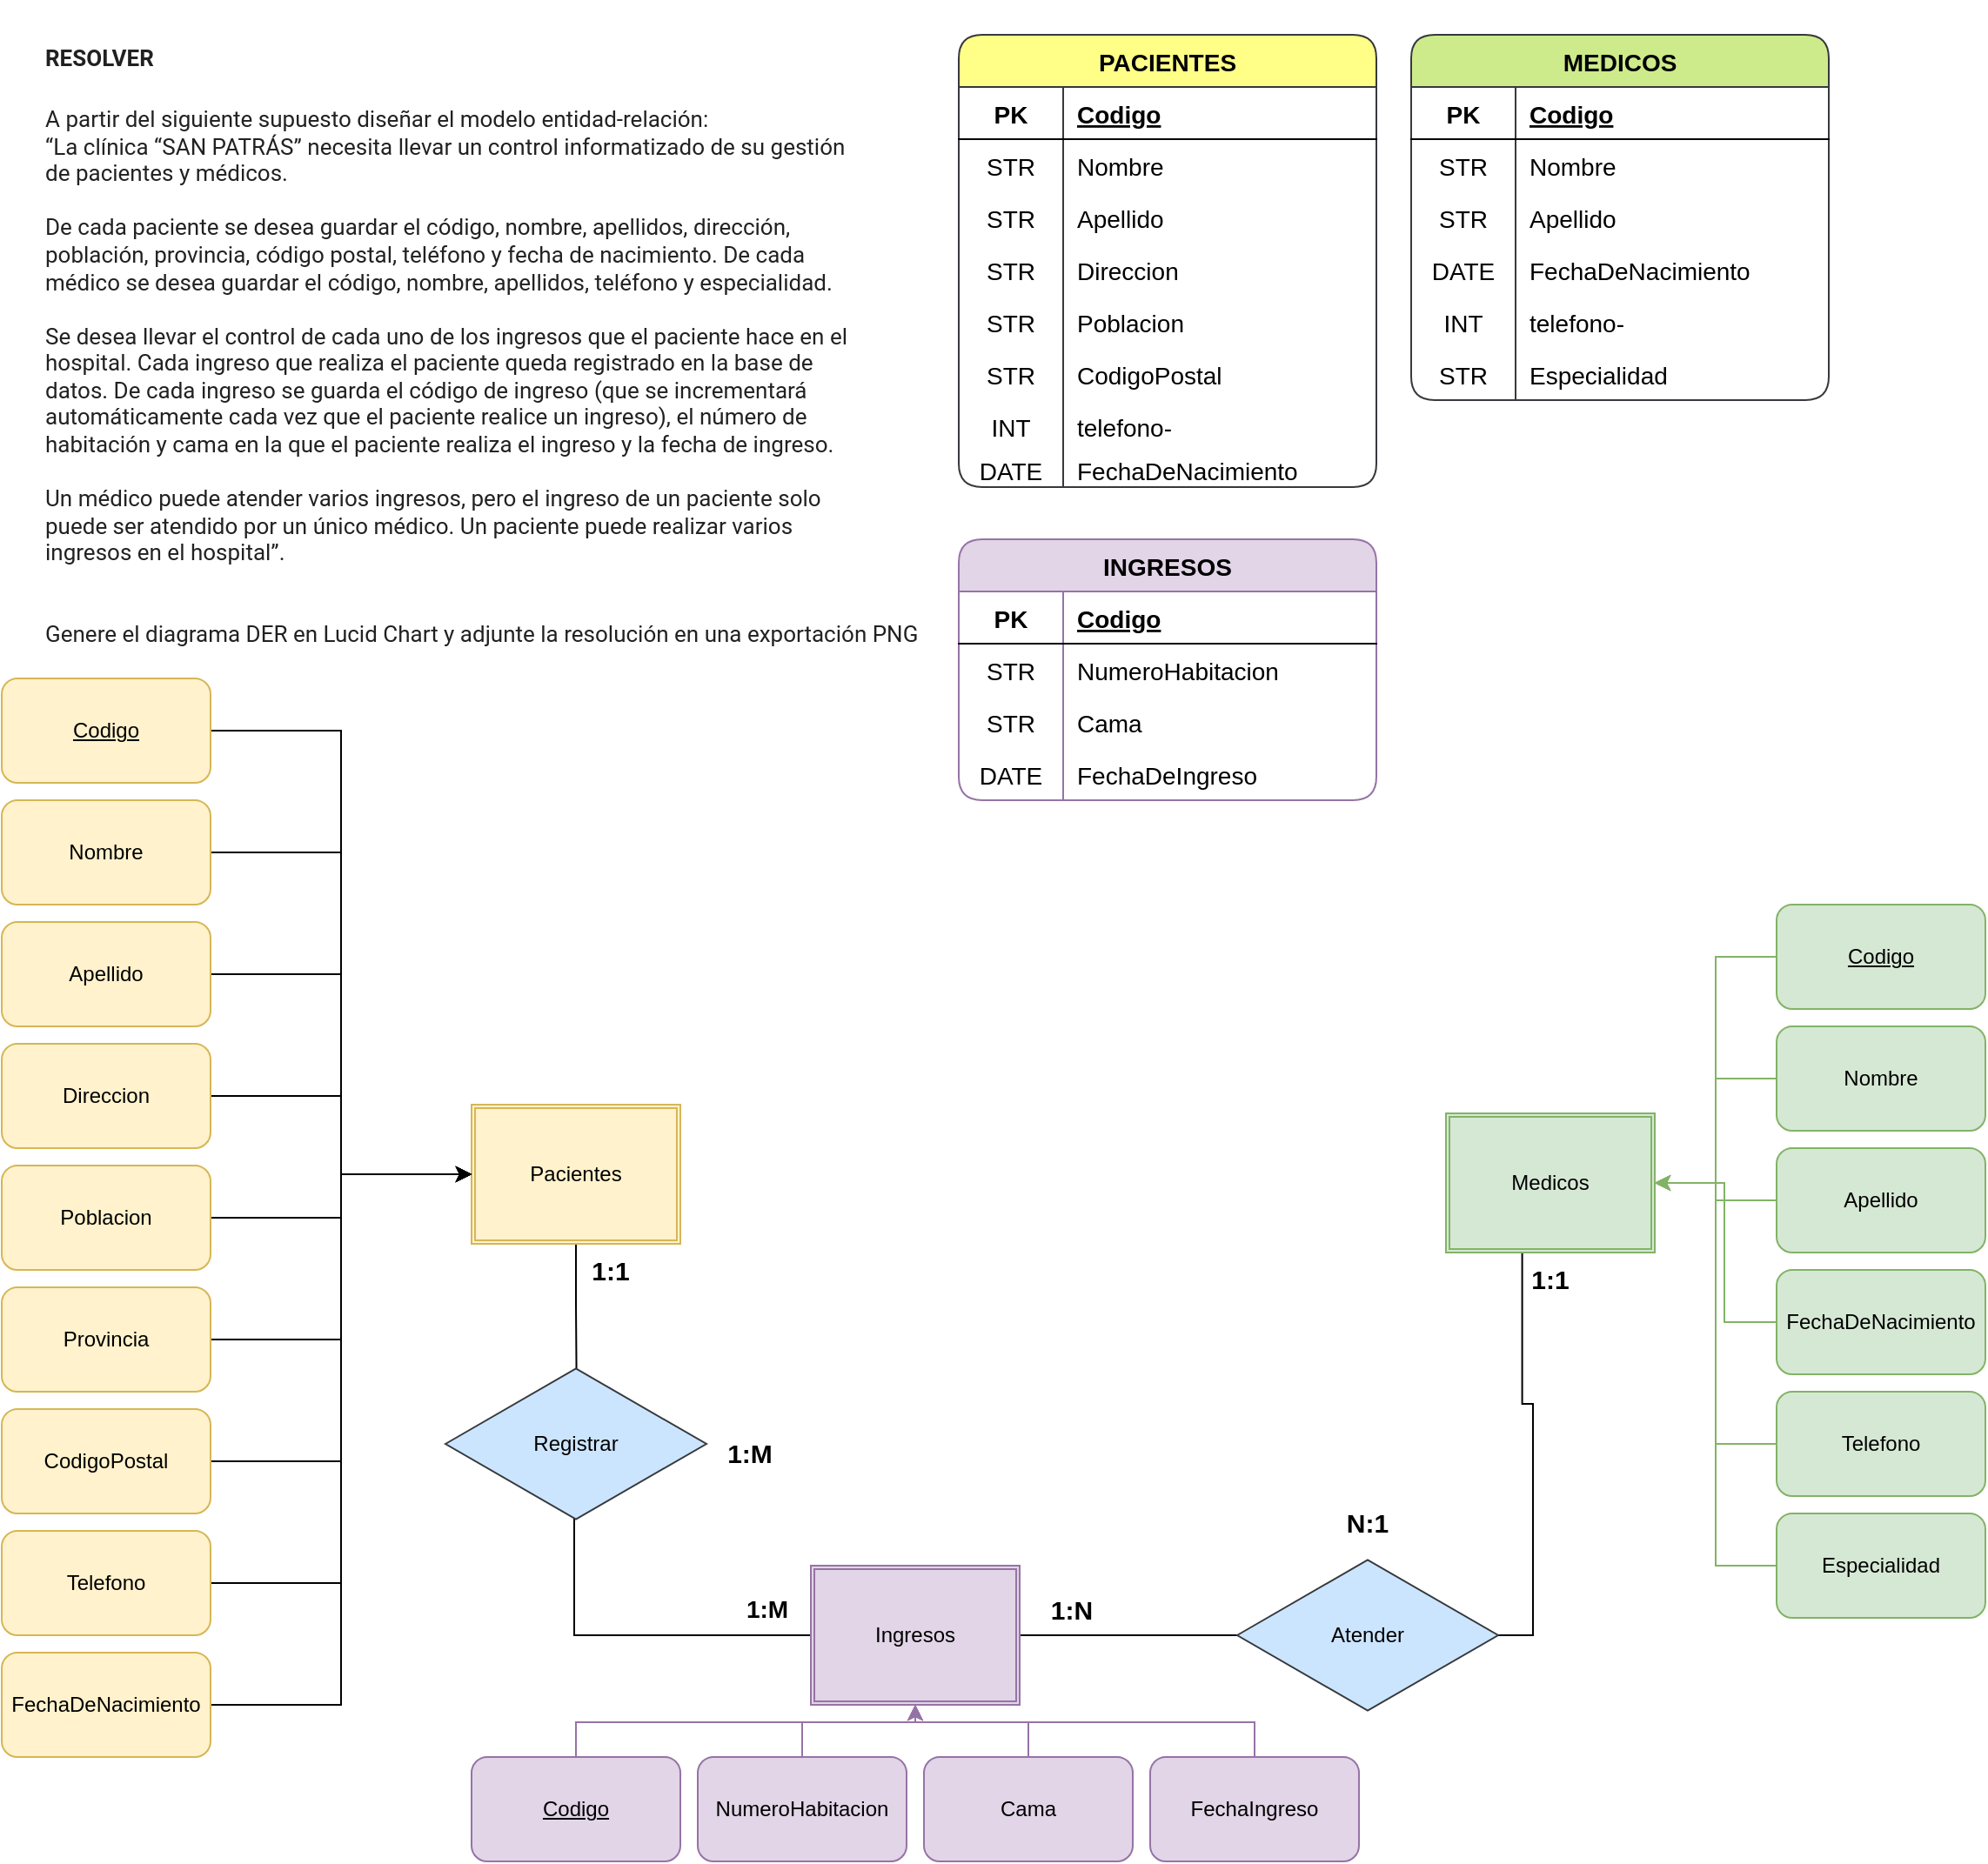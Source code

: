 <mxfile version="20.2.7" type="github">
  <diagram id="e6GKTUxuZpMtISi2cF1a" name="Página-1">
    <mxGraphModel dx="2090" dy="1120" grid="1" gridSize="10" guides="1" tooltips="1" connect="1" arrows="1" fold="1" page="1" pageScale="1" pageWidth="827" pageHeight="1169" math="0" shadow="0">
      <root>
        <mxCell id="0" />
        <mxCell id="1" parent="0" />
        <mxCell id="zZuo2qcgUc9Scw49nNi7-1" value="&lt;h1&gt;&lt;b style=&quot;color: rgba(0, 0, 0, 0.87); font-family: Roboto, Helvetica, Arial, sans-serif; font-size: 13px; -webkit-tap-highlight-color: transparent;&quot;&gt;RESOLVER&lt;/b&gt;&lt;/h1&gt;&lt;div&gt;&lt;b style=&quot;color: rgba(0, 0, 0, 0.87); font-family: Roboto, Helvetica, Arial, sans-serif; font-size: 13px; -webkit-tap-highlight-color: transparent;&quot;&gt;&lt;span style=&quot;font-weight: 400;&quot;&gt;A partir del siguiente supuesto diseñar el modelo entidad-relación:&lt;/span&gt;&lt;br style=&quot;font-weight: 400; -webkit-tap-highlight-color: transparent;&quot;&gt;&lt;span style=&quot;font-weight: 400;&quot;&gt;“La clínica “SAN PATRÁS” necesita llevar un control informatizado de su gestión&lt;/span&gt;&lt;br style=&quot;font-weight: 400; -webkit-tap-highlight-color: transparent;&quot;&gt;&lt;span style=&quot;font-weight: 400;&quot;&gt;de pacientes y médicos.&lt;/span&gt;&lt;br style=&quot;font-weight: 400; -webkit-tap-highlight-color: transparent;&quot;&gt;&lt;br style=&quot;font-weight: 400; -webkit-tap-highlight-color: transparent;&quot;&gt;&lt;span style=&quot;font-weight: 400;&quot;&gt;De cada paciente se desea guardar el código, nombre, apellidos, dirección,&lt;/span&gt;&lt;br style=&quot;font-weight: 400; -webkit-tap-highlight-color: transparent;&quot;&gt;&lt;span style=&quot;font-weight: 400;&quot;&gt;población, provincia, código postal, teléfono y fecha de nacimiento. De cada&lt;/span&gt;&lt;br style=&quot;font-weight: 400; -webkit-tap-highlight-color: transparent;&quot;&gt;&lt;span style=&quot;font-weight: 400;&quot;&gt;médico se desea guardar el código, nombre, apellidos, teléfono y especialidad.&lt;/span&gt;&lt;br style=&quot;font-weight: 400; -webkit-tap-highlight-color: transparent;&quot;&gt;&lt;br style=&quot;font-weight: 400; -webkit-tap-highlight-color: transparent;&quot;&gt;&lt;span style=&quot;font-weight: 400;&quot;&gt;Se desea llevar el control de cada uno de los ingresos que el paciente hace en el&lt;/span&gt;&lt;br style=&quot;font-weight: 400; -webkit-tap-highlight-color: transparent;&quot;&gt;&lt;span style=&quot;font-weight: 400;&quot;&gt;hospital. Cada ingreso que realiza el paciente queda registrado en la base de&lt;/span&gt;&lt;br style=&quot;font-weight: 400; -webkit-tap-highlight-color: transparent;&quot;&gt;&lt;span style=&quot;font-weight: 400;&quot;&gt;datos. De cada ingreso se guarda el código de ingreso (que se incrementará&lt;/span&gt;&lt;br style=&quot;font-weight: 400; -webkit-tap-highlight-color: transparent;&quot;&gt;&lt;span style=&quot;font-weight: 400;&quot;&gt;automáticamente cada vez que el paciente realice un ingreso), el número de&lt;/span&gt;&lt;br style=&quot;font-weight: 400; -webkit-tap-highlight-color: transparent;&quot;&gt;&lt;span style=&quot;font-weight: 400;&quot;&gt;habitación y cama en la que el paciente realiza el ingreso y la fecha de ingreso.&lt;/span&gt;&lt;br style=&quot;font-weight: 400; -webkit-tap-highlight-color: transparent;&quot;&gt;&lt;br style=&quot;font-weight: 400; -webkit-tap-highlight-color: transparent;&quot;&gt;&lt;span style=&quot;font-weight: 400;&quot;&gt;Un médico puede atender varios ingresos, pero el ingreso de un paciente solo&lt;/span&gt;&lt;br style=&quot;font-weight: 400; -webkit-tap-highlight-color: transparent;&quot;&gt;&lt;span style=&quot;font-weight: 400;&quot;&gt;puede ser atendido por un único médico. Un paciente puede realizar varios&lt;/span&gt;&lt;br style=&quot;font-weight: 400; -webkit-tap-highlight-color: transparent;&quot;&gt;&lt;span style=&quot;font-weight: 400;&quot;&gt;ingresos en el hospital”.&lt;/span&gt;&lt;br style=&quot;font-weight: 400; -webkit-tap-highlight-color: transparent;&quot;&gt;&lt;br style=&quot;font-weight: 400; -webkit-tap-highlight-color: transparent;&quot;&gt;&lt;br style=&quot;font-weight: 400; -webkit-tap-highlight-color: transparent;&quot;&gt;&lt;span style=&quot;font-weight: 400;&quot;&gt;Genere el diagrama DER en Lucid Chart y adjunte la resolución en una exportación PNG&lt;/span&gt;&lt;br&gt;&lt;/b&gt;&lt;/div&gt;" style="text;html=1;strokeColor=none;fillColor=none;spacing=5;spacingTop=-20;whiteSpace=wrap;overflow=hidden;rounded=0;" parent="1" vertex="1">
          <mxGeometry x="-140" y="10" width="690" height="370" as="geometry" />
        </mxCell>
        <mxCell id="g8mTFeKdWQhYgAqnVZXv-6" style="edgeStyle=orthogonalEdgeStyle;rounded=0;orthogonalLoop=1;jettySize=auto;html=1;strokeColor=default;entryX=0.506;entryY=0.955;entryDx=0;entryDy=0;entryPerimeter=0;" parent="1" source="zZuo2qcgUc9Scw49nNi7-6" target="zZuo2qcgUc9Scw49nNi7-52" edge="1">
          <mxGeometry relative="1" as="geometry" />
        </mxCell>
        <mxCell id="g8mTFeKdWQhYgAqnVZXv-8" style="edgeStyle=orthogonalEdgeStyle;rounded=0;orthogonalLoop=1;jettySize=auto;html=1;strokeColor=default;exitX=1;exitY=0.5;exitDx=0;exitDy=0;" parent="1" source="zZuo2qcgUc9Scw49nNi7-47" edge="1">
          <mxGeometry relative="1" as="geometry">
            <mxPoint x="700" y="940" as="targetPoint" />
            <Array as="points">
              <mxPoint x="610" y="940" />
              <mxPoint x="610" y="940" />
            </Array>
          </mxGeometry>
        </mxCell>
        <mxCell id="zZuo2qcgUc9Scw49nNi7-6" value="Pacientes" style="shape=ext;double=1;rounded=0;whiteSpace=wrap;html=1;strokeColor=#d6b656;fillColor=#fff2cc;" parent="1" vertex="1">
          <mxGeometry x="110" y="635" width="120" height="80" as="geometry" />
        </mxCell>
        <mxCell id="g8mTFeKdWQhYgAqnVZXv-9" style="edgeStyle=orthogonalEdgeStyle;rounded=0;orthogonalLoop=1;jettySize=auto;html=1;strokeColor=default;exitX=0.365;exitY=1.002;exitDx=0;exitDy=0;exitPerimeter=0;" parent="1" source="zZuo2qcgUc9Scw49nNi7-7" edge="1">
          <mxGeometry relative="1" as="geometry">
            <mxPoint x="550" y="940" as="targetPoint" />
            <Array as="points">
              <mxPoint x="714" y="807" />
              <mxPoint x="720" y="807" />
              <mxPoint x="720" y="940" />
            </Array>
          </mxGeometry>
        </mxCell>
        <mxCell id="zZuo2qcgUc9Scw49nNi7-7" value="Medicos" style="shape=ext;double=1;rounded=0;whiteSpace=wrap;html=1;strokeColor=#82b366;fillColor=#d5e8d4;" parent="1" vertex="1">
          <mxGeometry x="670" y="640" width="120" height="80" as="geometry" />
        </mxCell>
        <mxCell id="zZuo2qcgUc9Scw49nNi7-30" style="edgeStyle=orthogonalEdgeStyle;rounded=0;orthogonalLoop=1;jettySize=auto;html=1;exitX=1;exitY=0.5;exitDx=0;exitDy=0;entryX=0;entryY=0.5;entryDx=0;entryDy=0;" parent="1" source="zZuo2qcgUc9Scw49nNi7-8" target="zZuo2qcgUc9Scw49nNi7-6" edge="1">
          <mxGeometry relative="1" as="geometry" />
        </mxCell>
        <mxCell id="zZuo2qcgUc9Scw49nNi7-8" value="&lt;u&gt;Codigo&lt;/u&gt;" style="rounded=1;whiteSpace=wrap;html=1;strokeColor=#d6b656;fillColor=#fff2cc;" parent="1" vertex="1">
          <mxGeometry x="-160" y="390" width="120" height="60" as="geometry" />
        </mxCell>
        <mxCell id="zZuo2qcgUc9Scw49nNi7-31" style="edgeStyle=orthogonalEdgeStyle;rounded=0;orthogonalLoop=1;jettySize=auto;html=1;exitX=1;exitY=0.5;exitDx=0;exitDy=0;entryX=0;entryY=0.5;entryDx=0;entryDy=0;" parent="1" source="zZuo2qcgUc9Scw49nNi7-9" target="zZuo2qcgUc9Scw49nNi7-6" edge="1">
          <mxGeometry relative="1" as="geometry" />
        </mxCell>
        <mxCell id="zZuo2qcgUc9Scw49nNi7-9" value="Nombre" style="rounded=1;whiteSpace=wrap;html=1;strokeColor=#d6b656;fillColor=#fff2cc;" parent="1" vertex="1">
          <mxGeometry x="-160" y="460" width="120" height="60" as="geometry" />
        </mxCell>
        <mxCell id="zZuo2qcgUc9Scw49nNi7-32" style="edgeStyle=orthogonalEdgeStyle;rounded=0;orthogonalLoop=1;jettySize=auto;html=1;entryX=0;entryY=0.5;entryDx=0;entryDy=0;" parent="1" source="zZuo2qcgUc9Scw49nNi7-10" target="zZuo2qcgUc9Scw49nNi7-6" edge="1">
          <mxGeometry relative="1" as="geometry" />
        </mxCell>
        <mxCell id="zZuo2qcgUc9Scw49nNi7-10" value="Apellido" style="rounded=1;whiteSpace=wrap;html=1;strokeColor=#d6b656;fillColor=#fff2cc;" parent="1" vertex="1">
          <mxGeometry x="-160" y="530" width="120" height="60" as="geometry" />
        </mxCell>
        <mxCell id="zZuo2qcgUc9Scw49nNi7-33" style="edgeStyle=orthogonalEdgeStyle;rounded=0;orthogonalLoop=1;jettySize=auto;html=1;exitX=1;exitY=0.5;exitDx=0;exitDy=0;" parent="1" source="zZuo2qcgUc9Scw49nNi7-11" target="zZuo2qcgUc9Scw49nNi7-6" edge="1">
          <mxGeometry relative="1" as="geometry" />
        </mxCell>
        <mxCell id="zZuo2qcgUc9Scw49nNi7-11" value="Direccion" style="rounded=1;whiteSpace=wrap;html=1;strokeColor=#d6b656;fillColor=#fff2cc;" parent="1" vertex="1">
          <mxGeometry x="-160" y="600" width="120" height="60" as="geometry" />
        </mxCell>
        <mxCell id="zZuo2qcgUc9Scw49nNi7-35" style="edgeStyle=orthogonalEdgeStyle;rounded=0;orthogonalLoop=1;jettySize=auto;html=1;exitX=1;exitY=0.5;exitDx=0;exitDy=0;entryX=0;entryY=0.5;entryDx=0;entryDy=0;" parent="1" source="zZuo2qcgUc9Scw49nNi7-12" target="zZuo2qcgUc9Scw49nNi7-6" edge="1">
          <mxGeometry relative="1" as="geometry" />
        </mxCell>
        <mxCell id="zZuo2qcgUc9Scw49nNi7-12" value="Poblacion" style="rounded=1;whiteSpace=wrap;html=1;strokeColor=#d6b656;fillColor=#fff2cc;" parent="1" vertex="1">
          <mxGeometry x="-160" y="670" width="120" height="60" as="geometry" />
        </mxCell>
        <mxCell id="zZuo2qcgUc9Scw49nNi7-36" style="edgeStyle=orthogonalEdgeStyle;rounded=0;orthogonalLoop=1;jettySize=auto;html=1;entryX=0;entryY=0.5;entryDx=0;entryDy=0;" parent="1" source="zZuo2qcgUc9Scw49nNi7-13" target="zZuo2qcgUc9Scw49nNi7-6" edge="1">
          <mxGeometry relative="1" as="geometry" />
        </mxCell>
        <mxCell id="zZuo2qcgUc9Scw49nNi7-13" value="Provincia" style="rounded=1;whiteSpace=wrap;html=1;strokeColor=#d6b656;fillColor=#fff2cc;" parent="1" vertex="1">
          <mxGeometry x="-160" y="740" width="120" height="60" as="geometry" />
        </mxCell>
        <mxCell id="zZuo2qcgUc9Scw49nNi7-37" style="edgeStyle=orthogonalEdgeStyle;rounded=0;orthogonalLoop=1;jettySize=auto;html=1;exitX=1;exitY=0.5;exitDx=0;exitDy=0;entryX=0;entryY=0.5;entryDx=0;entryDy=0;" parent="1" source="zZuo2qcgUc9Scw49nNi7-14" target="zZuo2qcgUc9Scw49nNi7-6" edge="1">
          <mxGeometry relative="1" as="geometry" />
        </mxCell>
        <mxCell id="zZuo2qcgUc9Scw49nNi7-14" value="CodigoPostal" style="rounded=1;whiteSpace=wrap;html=1;strokeColor=#d6b656;fillColor=#fff2cc;" parent="1" vertex="1">
          <mxGeometry x="-160" y="810" width="120" height="60" as="geometry" />
        </mxCell>
        <mxCell id="zZuo2qcgUc9Scw49nNi7-38" style="edgeStyle=orthogonalEdgeStyle;rounded=0;orthogonalLoop=1;jettySize=auto;html=1;exitX=1;exitY=0.5;exitDx=0;exitDy=0;entryX=0;entryY=0.5;entryDx=0;entryDy=0;" parent="1" source="zZuo2qcgUc9Scw49nNi7-17" target="zZuo2qcgUc9Scw49nNi7-6" edge="1">
          <mxGeometry relative="1" as="geometry" />
        </mxCell>
        <mxCell id="zZuo2qcgUc9Scw49nNi7-17" value="Telefono" style="rounded=1;whiteSpace=wrap;html=1;strokeColor=#d6b656;fillColor=#fff2cc;" parent="1" vertex="1">
          <mxGeometry x="-160" y="880" width="120" height="60" as="geometry" />
        </mxCell>
        <mxCell id="zZuo2qcgUc9Scw49nNi7-39" style="edgeStyle=orthogonalEdgeStyle;rounded=0;orthogonalLoop=1;jettySize=auto;html=1;entryX=0;entryY=0.5;entryDx=0;entryDy=0;" parent="1" source="zZuo2qcgUc9Scw49nNi7-20" target="zZuo2qcgUc9Scw49nNi7-6" edge="1">
          <mxGeometry relative="1" as="geometry" />
        </mxCell>
        <mxCell id="zZuo2qcgUc9Scw49nNi7-20" value="FechaDeNacimiento" style="rounded=1;whiteSpace=wrap;html=1;strokeColor=#d6b656;fillColor=#fff2cc;" parent="1" vertex="1">
          <mxGeometry x="-160" y="950" width="120" height="60" as="geometry" />
        </mxCell>
        <mxCell id="zZuo2qcgUc9Scw49nNi7-42" style="edgeStyle=orthogonalEdgeStyle;rounded=0;orthogonalLoop=1;jettySize=auto;html=1;entryX=1;entryY=0.5;entryDx=0;entryDy=0;fillColor=#d5e8d4;strokeColor=#82b366;" parent="1" source="zZuo2qcgUc9Scw49nNi7-21" target="zZuo2qcgUc9Scw49nNi7-7" edge="1">
          <mxGeometry relative="1" as="geometry" />
        </mxCell>
        <mxCell id="zZuo2qcgUc9Scw49nNi7-21" value="&lt;u&gt;Codigo&lt;/u&gt;" style="rounded=1;whiteSpace=wrap;html=1;strokeColor=#82b366;fillColor=#d5e8d4;" parent="1" vertex="1">
          <mxGeometry x="860" y="520" width="120" height="60" as="geometry" />
        </mxCell>
        <mxCell id="zZuo2qcgUc9Scw49nNi7-41" style="edgeStyle=orthogonalEdgeStyle;rounded=0;orthogonalLoop=1;jettySize=auto;html=1;entryX=1;entryY=0.5;entryDx=0;entryDy=0;fillColor=#d5e8d4;strokeColor=#82b366;" parent="1" source="zZuo2qcgUc9Scw49nNi7-22" target="zZuo2qcgUc9Scw49nNi7-7" edge="1">
          <mxGeometry relative="1" as="geometry" />
        </mxCell>
        <mxCell id="zZuo2qcgUc9Scw49nNi7-22" value="Nombre" style="rounded=1;whiteSpace=wrap;html=1;strokeColor=#82b366;fillColor=#d5e8d4;" parent="1" vertex="1">
          <mxGeometry x="860" y="590" width="120" height="60" as="geometry" />
        </mxCell>
        <mxCell id="zZuo2qcgUc9Scw49nNi7-40" style="edgeStyle=orthogonalEdgeStyle;rounded=0;orthogonalLoop=1;jettySize=auto;html=1;entryX=1;entryY=0.5;entryDx=0;entryDy=0;fillColor=#d5e8d4;strokeColor=#82b366;" parent="1" source="zZuo2qcgUc9Scw49nNi7-23" target="zZuo2qcgUc9Scw49nNi7-7" edge="1">
          <mxGeometry relative="1" as="geometry" />
        </mxCell>
        <mxCell id="zZuo2qcgUc9Scw49nNi7-23" value="Apellido" style="rounded=1;whiteSpace=wrap;html=1;strokeColor=#82b366;fillColor=#d5e8d4;" parent="1" vertex="1">
          <mxGeometry x="860" y="660" width="120" height="60" as="geometry" />
        </mxCell>
        <mxCell id="zZuo2qcgUc9Scw49nNi7-46" style="edgeStyle=orthogonalEdgeStyle;rounded=0;orthogonalLoop=1;jettySize=auto;html=1;entryX=1;entryY=0.5;entryDx=0;entryDy=0;fillColor=#d5e8d4;strokeColor=#82b366;" parent="1" source="zZuo2qcgUc9Scw49nNi7-26" target="zZuo2qcgUc9Scw49nNi7-7" edge="1">
          <mxGeometry relative="1" as="geometry" />
        </mxCell>
        <mxCell id="zZuo2qcgUc9Scw49nNi7-26" value="Especialidad" style="rounded=1;whiteSpace=wrap;html=1;strokeColor=#82b366;fillColor=#d5e8d4;" parent="1" vertex="1">
          <mxGeometry x="860" y="870" width="120" height="60" as="geometry" />
        </mxCell>
        <mxCell id="zZuo2qcgUc9Scw49nNi7-44" style="edgeStyle=orthogonalEdgeStyle;rounded=0;orthogonalLoop=1;jettySize=auto;html=1;entryX=1;entryY=0.5;entryDx=0;entryDy=0;fillColor=#d5e8d4;strokeColor=#82b366;" parent="1" source="zZuo2qcgUc9Scw49nNi7-28" target="zZuo2qcgUc9Scw49nNi7-7" edge="1">
          <mxGeometry relative="1" as="geometry" />
        </mxCell>
        <mxCell id="zZuo2qcgUc9Scw49nNi7-28" value="Telefono" style="rounded=1;whiteSpace=wrap;html=1;strokeColor=#82b366;fillColor=#d5e8d4;" parent="1" vertex="1">
          <mxGeometry x="860" y="800" width="120" height="60" as="geometry" />
        </mxCell>
        <mxCell id="zZuo2qcgUc9Scw49nNi7-43" style="edgeStyle=orthogonalEdgeStyle;rounded=0;orthogonalLoop=1;jettySize=auto;html=1;fillColor=#d5e8d4;strokeColor=#82b366;entryX=1;entryY=0.5;entryDx=0;entryDy=0;" parent="1" source="zZuo2qcgUc9Scw49nNi7-29" target="zZuo2qcgUc9Scw49nNi7-7" edge="1">
          <mxGeometry relative="1" as="geometry">
            <Array as="points">
              <mxPoint x="830" y="760" />
              <mxPoint x="830" y="680" />
            </Array>
          </mxGeometry>
        </mxCell>
        <mxCell id="zZuo2qcgUc9Scw49nNi7-29" value="FechaDeNacimiento" style="rounded=1;whiteSpace=wrap;html=1;strokeColor=#82b366;fillColor=#d5e8d4;" parent="1" vertex="1">
          <mxGeometry x="860" y="730" width="120" height="60" as="geometry" />
        </mxCell>
        <mxCell id="g8mTFeKdWQhYgAqnVZXv-7" style="edgeStyle=orthogonalEdgeStyle;rounded=0;orthogonalLoop=1;jettySize=auto;html=1;entryX=0.506;entryY=0.039;entryDx=0;entryDy=0;entryPerimeter=0;strokeColor=default;" parent="1" source="zZuo2qcgUc9Scw49nNi7-47" target="zZuo2qcgUc9Scw49nNi7-52" edge="1">
          <mxGeometry relative="1" as="geometry">
            <Array as="points">
              <mxPoint x="169" y="940" />
              <mxPoint x="169" y="793" />
            </Array>
          </mxGeometry>
        </mxCell>
        <mxCell id="zZuo2qcgUc9Scw49nNi7-47" value="Ingresos" style="shape=ext;double=1;rounded=0;whiteSpace=wrap;html=1;strokeColor=#9673a6;fillColor=#e1d5e7;" parent="1" vertex="1">
          <mxGeometry x="305" y="900" width="120" height="80" as="geometry" />
        </mxCell>
        <mxCell id="g8mTFeKdWQhYgAqnVZXv-1" style="edgeStyle=orthogonalEdgeStyle;rounded=0;orthogonalLoop=1;jettySize=auto;html=1;exitX=0.5;exitY=0;exitDx=0;exitDy=0;entryX=0.5;entryY=1;entryDx=0;entryDy=0;fillColor=#e1d5e7;strokeColor=#9673a6;" parent="1" source="zZuo2qcgUc9Scw49nNi7-48" target="zZuo2qcgUc9Scw49nNi7-47" edge="1">
          <mxGeometry relative="1" as="geometry">
            <Array as="points">
              <mxPoint x="170" y="990" />
              <mxPoint x="365" y="990" />
            </Array>
          </mxGeometry>
        </mxCell>
        <mxCell id="zZuo2qcgUc9Scw49nNi7-48" value="&lt;u&gt;Codigo&lt;/u&gt;" style="rounded=1;whiteSpace=wrap;html=1;strokeColor=#9673a6;fillColor=#e1d5e7;" parent="1" vertex="1">
          <mxGeometry x="110" y="1010" width="120" height="60" as="geometry" />
        </mxCell>
        <mxCell id="g8mTFeKdWQhYgAqnVZXv-2" style="edgeStyle=orthogonalEdgeStyle;rounded=0;orthogonalLoop=1;jettySize=auto;html=1;exitX=0.5;exitY=0;exitDx=0;exitDy=0;entryX=0.5;entryY=1;entryDx=0;entryDy=0;fillColor=#e1d5e7;strokeColor=#9673a6;" parent="1" source="zZuo2qcgUc9Scw49nNi7-49" target="zZuo2qcgUc9Scw49nNi7-47" edge="1">
          <mxGeometry relative="1" as="geometry">
            <mxPoint x="370" y="990" as="targetPoint" />
          </mxGeometry>
        </mxCell>
        <mxCell id="zZuo2qcgUc9Scw49nNi7-49" value="NumeroHabitacion" style="rounded=1;whiteSpace=wrap;html=1;strokeColor=#9673a6;fillColor=#e1d5e7;" parent="1" vertex="1">
          <mxGeometry x="240" y="1010" width="120" height="60" as="geometry" />
        </mxCell>
        <mxCell id="g8mTFeKdWQhYgAqnVZXv-3" style="edgeStyle=orthogonalEdgeStyle;rounded=0;orthogonalLoop=1;jettySize=auto;html=1;fillColor=#e1d5e7;strokeColor=#9673a6;" parent="1" source="zZuo2qcgUc9Scw49nNi7-50" target="zZuo2qcgUc9Scw49nNi7-47" edge="1">
          <mxGeometry relative="1" as="geometry" />
        </mxCell>
        <mxCell id="zZuo2qcgUc9Scw49nNi7-50" value="Cama" style="rounded=1;whiteSpace=wrap;html=1;strokeColor=#9673a6;fillColor=#e1d5e7;" parent="1" vertex="1">
          <mxGeometry x="370" y="1010" width="120" height="60" as="geometry" />
        </mxCell>
        <mxCell id="g8mTFeKdWQhYgAqnVZXv-4" style="edgeStyle=orthogonalEdgeStyle;rounded=0;orthogonalLoop=1;jettySize=auto;html=1;fillColor=#e1d5e7;strokeColor=#9673a6;" parent="1" source="zZuo2qcgUc9Scw49nNi7-51" target="zZuo2qcgUc9Scw49nNi7-47" edge="1">
          <mxGeometry relative="1" as="geometry">
            <Array as="points">
              <mxPoint x="560" y="990" />
              <mxPoint x="365" y="990" />
            </Array>
          </mxGeometry>
        </mxCell>
        <mxCell id="zZuo2qcgUc9Scw49nNi7-51" value="FechaIngreso" style="rounded=1;whiteSpace=wrap;html=1;strokeColor=#9673a6;fillColor=#e1d5e7;" parent="1" vertex="1">
          <mxGeometry x="500" y="1010" width="120" height="60" as="geometry" />
        </mxCell>
        <mxCell id="zZuo2qcgUc9Scw49nNi7-52" value="Registrar" style="html=1;whiteSpace=wrap;aspect=fixed;shape=isoRectangle;fillColor=#cce5ff;strokeColor=#36393d;" parent="1" vertex="1">
          <mxGeometry x="95" y="785" width="150" height="90" as="geometry" />
        </mxCell>
        <mxCell id="g8mTFeKdWQhYgAqnVZXv-10" value="&lt;b&gt;&lt;font style=&quot;font-size: 15px;&quot;&gt;1:1&lt;/font&gt;&lt;/b&gt;" style="text;html=1;strokeColor=none;fillColor=none;align=center;verticalAlign=middle;whiteSpace=wrap;rounded=0;" parent="1" vertex="1">
          <mxGeometry x="160" y="715" width="60" height="30" as="geometry" />
        </mxCell>
        <mxCell id="g8mTFeKdWQhYgAqnVZXv-11" value="&lt;font style=&quot;font-size: 14px;&quot;&gt;&lt;b&gt;1:M&lt;/b&gt;&lt;/font&gt;" style="text;html=1;strokeColor=none;fillColor=none;align=center;verticalAlign=middle;whiteSpace=wrap;rounded=0;" parent="1" vertex="1">
          <mxGeometry x="250" y="910" width="60" height="30" as="geometry" />
        </mxCell>
        <mxCell id="g8mTFeKdWQhYgAqnVZXv-12" value="&lt;span style=&quot;font-size: 15px;&quot;&gt;&lt;b&gt;1:M&lt;/b&gt;&lt;/span&gt;" style="text;html=1;strokeColor=none;fillColor=none;align=center;verticalAlign=middle;whiteSpace=wrap;rounded=0;" parent="1" vertex="1">
          <mxGeometry x="240" y="820" width="60" height="30" as="geometry" />
        </mxCell>
        <mxCell id="g8mTFeKdWQhYgAqnVZXv-13" value="&lt;b&gt;&lt;font style=&quot;font-size: 15px;&quot;&gt;1:N&lt;/font&gt;&lt;/b&gt;" style="text;html=1;strokeColor=none;fillColor=none;align=center;verticalAlign=middle;whiteSpace=wrap;rounded=0;" parent="1" vertex="1">
          <mxGeometry x="425" y="910" width="60" height="30" as="geometry" />
        </mxCell>
        <mxCell id="g8mTFeKdWQhYgAqnVZXv-14" value="&lt;b&gt;&lt;font style=&quot;font-size: 15px;&quot;&gt;1:1&lt;/font&gt;&lt;/b&gt;" style="text;html=1;strokeColor=none;fillColor=none;align=center;verticalAlign=middle;whiteSpace=wrap;rounded=0;" parent="1" vertex="1">
          <mxGeometry x="700" y="720" width="60" height="30" as="geometry" />
        </mxCell>
        <mxCell id="g8mTFeKdWQhYgAqnVZXv-15" value="&lt;font style=&quot;font-size: 15px;&quot;&gt;&lt;b&gt;N:1&lt;/b&gt;&lt;/font&gt;" style="text;html=1;strokeColor=none;fillColor=none;align=center;verticalAlign=middle;whiteSpace=wrap;rounded=0;" parent="1" vertex="1">
          <mxGeometry x="595" y="860" width="60" height="30" as="geometry" />
        </mxCell>
        <mxCell id="g8mTFeKdWQhYgAqnVZXv-27" value="MEDICOS" style="shape=table;startSize=30;container=1;collapsible=1;childLayout=tableLayout;fixedRows=1;rowLines=0;fontStyle=1;align=center;resizeLast=1;rounded=1;fontSize=14;strokeColor=#36393d;fillColor=#cdeb8b;swimlaneLine=1;sketch=0;" parent="1" vertex="1">
          <mxGeometry x="650" y="20" width="240" height="210" as="geometry" />
        </mxCell>
        <mxCell id="g8mTFeKdWQhYgAqnVZXv-28" value="" style="shape=tableRow;horizontal=0;startSize=0;swimlaneHead=0;swimlaneBody=0;fillColor=none;collapsible=0;dropTarget=0;points=[[0,0.5],[1,0.5]];portConstraint=eastwest;top=0;left=0;right=0;bottom=1;rounded=1;fontSize=14;strokeColor=default;" parent="g8mTFeKdWQhYgAqnVZXv-27" vertex="1">
          <mxGeometry y="30" width="240" height="30" as="geometry" />
        </mxCell>
        <mxCell id="g8mTFeKdWQhYgAqnVZXv-29" value="PK" style="shape=partialRectangle;connectable=0;fillColor=none;top=0;left=0;bottom=0;right=0;fontStyle=1;overflow=hidden;rounded=1;fontSize=14;strokeColor=default;" parent="g8mTFeKdWQhYgAqnVZXv-28" vertex="1">
          <mxGeometry width="60" height="30" as="geometry">
            <mxRectangle width="60" height="30" as="alternateBounds" />
          </mxGeometry>
        </mxCell>
        <mxCell id="g8mTFeKdWQhYgAqnVZXv-30" value="Codigo" style="shape=partialRectangle;connectable=0;fillColor=none;top=0;left=0;bottom=0;right=0;align=left;spacingLeft=6;fontStyle=5;overflow=hidden;rounded=1;fontSize=14;strokeColor=default;" parent="g8mTFeKdWQhYgAqnVZXv-28" vertex="1">
          <mxGeometry x="60" width="180" height="30" as="geometry">
            <mxRectangle width="180" height="30" as="alternateBounds" />
          </mxGeometry>
        </mxCell>
        <mxCell id="g8mTFeKdWQhYgAqnVZXv-31" value="" style="shape=tableRow;horizontal=0;startSize=0;swimlaneHead=0;swimlaneBody=0;fillColor=none;collapsible=0;dropTarget=0;points=[[0,0.5],[1,0.5]];portConstraint=eastwest;top=0;left=0;right=0;bottom=0;rounded=1;fontSize=14;strokeColor=default;" parent="g8mTFeKdWQhYgAqnVZXv-27" vertex="1">
          <mxGeometry y="60" width="240" height="30" as="geometry" />
        </mxCell>
        <mxCell id="g8mTFeKdWQhYgAqnVZXv-32" value="STR" style="shape=partialRectangle;connectable=0;fillColor=none;top=0;left=0;bottom=0;right=0;editable=1;overflow=hidden;rounded=1;fontSize=14;strokeColor=default;" parent="g8mTFeKdWQhYgAqnVZXv-31" vertex="1">
          <mxGeometry width="60" height="30" as="geometry">
            <mxRectangle width="60" height="30" as="alternateBounds" />
          </mxGeometry>
        </mxCell>
        <mxCell id="g8mTFeKdWQhYgAqnVZXv-33" value="Nombre" style="shape=partialRectangle;connectable=0;fillColor=none;top=0;left=0;bottom=0;right=0;align=left;spacingLeft=6;overflow=hidden;rounded=1;fontSize=14;strokeColor=default;" parent="g8mTFeKdWQhYgAqnVZXv-31" vertex="1">
          <mxGeometry x="60" width="180" height="30" as="geometry">
            <mxRectangle width="180" height="30" as="alternateBounds" />
          </mxGeometry>
        </mxCell>
        <mxCell id="g8mTFeKdWQhYgAqnVZXv-34" value="" style="shape=tableRow;horizontal=0;startSize=0;swimlaneHead=0;swimlaneBody=0;fillColor=none;collapsible=0;dropTarget=0;points=[[0,0.5],[1,0.5]];portConstraint=eastwest;top=0;left=0;right=0;bottom=0;rounded=1;fontSize=14;strokeColor=default;" parent="g8mTFeKdWQhYgAqnVZXv-27" vertex="1">
          <mxGeometry y="90" width="240" height="30" as="geometry" />
        </mxCell>
        <mxCell id="g8mTFeKdWQhYgAqnVZXv-35" value="STR" style="shape=partialRectangle;connectable=0;fillColor=none;top=0;left=0;bottom=0;right=0;editable=1;overflow=hidden;rounded=1;fontSize=14;strokeColor=default;" parent="g8mTFeKdWQhYgAqnVZXv-34" vertex="1">
          <mxGeometry width="60" height="30" as="geometry">
            <mxRectangle width="60" height="30" as="alternateBounds" />
          </mxGeometry>
        </mxCell>
        <mxCell id="g8mTFeKdWQhYgAqnVZXv-36" value="Apellido" style="shape=partialRectangle;connectable=0;fillColor=none;top=0;left=0;bottom=0;right=0;align=left;spacingLeft=6;overflow=hidden;rounded=1;fontSize=14;strokeColor=default;" parent="g8mTFeKdWQhYgAqnVZXv-34" vertex="1">
          <mxGeometry x="60" width="180" height="30" as="geometry">
            <mxRectangle width="180" height="30" as="alternateBounds" />
          </mxGeometry>
        </mxCell>
        <mxCell id="g8mTFeKdWQhYgAqnVZXv-37" value="" style="shape=tableRow;horizontal=0;startSize=0;swimlaneHead=0;swimlaneBody=0;fillColor=none;collapsible=0;dropTarget=0;points=[[0,0.5],[1,0.5]];portConstraint=eastwest;top=0;left=0;right=0;bottom=0;rounded=1;fontSize=14;strokeColor=default;" parent="g8mTFeKdWQhYgAqnVZXv-27" vertex="1">
          <mxGeometry y="120" width="240" height="30" as="geometry" />
        </mxCell>
        <mxCell id="g8mTFeKdWQhYgAqnVZXv-38" value="DATE" style="shape=partialRectangle;connectable=0;fillColor=none;top=0;left=0;bottom=0;right=0;editable=1;overflow=hidden;rounded=1;fontSize=14;strokeColor=default;" parent="g8mTFeKdWQhYgAqnVZXv-37" vertex="1">
          <mxGeometry width="60" height="30" as="geometry">
            <mxRectangle width="60" height="30" as="alternateBounds" />
          </mxGeometry>
        </mxCell>
        <mxCell id="g8mTFeKdWQhYgAqnVZXv-39" value="FechaDeNacimiento" style="shape=partialRectangle;connectable=0;fillColor=none;top=0;left=0;bottom=0;right=0;align=left;spacingLeft=6;overflow=hidden;rounded=1;fontSize=14;strokeColor=default;" parent="g8mTFeKdWQhYgAqnVZXv-37" vertex="1">
          <mxGeometry x="60" width="180" height="30" as="geometry">
            <mxRectangle width="180" height="30" as="alternateBounds" />
          </mxGeometry>
        </mxCell>
        <mxCell id="g8mTFeKdWQhYgAqnVZXv-48" style="shape=tableRow;horizontal=0;startSize=0;swimlaneHead=0;swimlaneBody=0;fillColor=none;collapsible=0;dropTarget=0;points=[[0,0.5],[1,0.5]];portConstraint=eastwest;top=0;left=0;right=0;bottom=0;rounded=1;fontSize=14;strokeColor=default;" parent="g8mTFeKdWQhYgAqnVZXv-27" vertex="1">
          <mxGeometry y="150" width="240" height="30" as="geometry" />
        </mxCell>
        <mxCell id="g8mTFeKdWQhYgAqnVZXv-49" value="INT" style="shape=partialRectangle;connectable=0;fillColor=none;top=0;left=0;bottom=0;right=0;editable=1;overflow=hidden;rounded=1;fontSize=14;strokeColor=default;" parent="g8mTFeKdWQhYgAqnVZXv-48" vertex="1">
          <mxGeometry width="60" height="30" as="geometry">
            <mxRectangle width="60" height="30" as="alternateBounds" />
          </mxGeometry>
        </mxCell>
        <mxCell id="g8mTFeKdWQhYgAqnVZXv-50" value="telefono-" style="shape=partialRectangle;connectable=0;fillColor=none;top=0;left=0;bottom=0;right=0;align=left;spacingLeft=6;overflow=hidden;rounded=1;fontSize=14;strokeColor=default;" parent="g8mTFeKdWQhYgAqnVZXv-48" vertex="1">
          <mxGeometry x="60" width="180" height="30" as="geometry">
            <mxRectangle width="180" height="30" as="alternateBounds" />
          </mxGeometry>
        </mxCell>
        <mxCell id="g8mTFeKdWQhYgAqnVZXv-54" style="shape=tableRow;horizontal=0;startSize=0;swimlaneHead=0;swimlaneBody=0;fillColor=none;collapsible=0;dropTarget=0;points=[[0,0.5],[1,0.5]];portConstraint=eastwest;top=0;left=0;right=0;bottom=0;rounded=1;fontSize=14;strokeColor=default;" parent="g8mTFeKdWQhYgAqnVZXv-27" vertex="1">
          <mxGeometry y="180" width="240" height="30" as="geometry" />
        </mxCell>
        <mxCell id="g8mTFeKdWQhYgAqnVZXv-55" value="STR" style="shape=partialRectangle;connectable=0;fillColor=none;top=0;left=0;bottom=0;right=0;editable=1;overflow=hidden;rounded=1;fontSize=14;strokeColor=default;" parent="g8mTFeKdWQhYgAqnVZXv-54" vertex="1">
          <mxGeometry width="60" height="30" as="geometry">
            <mxRectangle width="60" height="30" as="alternateBounds" />
          </mxGeometry>
        </mxCell>
        <mxCell id="g8mTFeKdWQhYgAqnVZXv-56" value="Especialidad" style="shape=partialRectangle;connectable=0;fillColor=none;top=0;left=0;bottom=0;right=0;align=left;spacingLeft=6;overflow=hidden;rounded=1;fontSize=14;strokeColor=default;" parent="g8mTFeKdWQhYgAqnVZXv-54" vertex="1">
          <mxGeometry x="60" width="180" height="30" as="geometry">
            <mxRectangle width="180" height="30" as="alternateBounds" />
          </mxGeometry>
        </mxCell>
        <mxCell id="g8mTFeKdWQhYgAqnVZXv-58" value="PACIENTES" style="shape=table;startSize=30;container=1;collapsible=1;childLayout=tableLayout;fixedRows=1;rowLines=0;fontStyle=1;align=center;resizeLast=1;rounded=1;fontSize=14;strokeColor=#36393d;fillColor=#ffff88;swimlaneLine=1;sketch=0;" parent="1" vertex="1">
          <mxGeometry x="390" y="20" width="240" height="260" as="geometry" />
        </mxCell>
        <mxCell id="g8mTFeKdWQhYgAqnVZXv-59" value="" style="shape=tableRow;horizontal=0;startSize=0;swimlaneHead=0;swimlaneBody=0;fillColor=none;collapsible=0;dropTarget=0;points=[[0,0.5],[1,0.5]];portConstraint=eastwest;top=0;left=0;right=0;bottom=1;rounded=1;fontSize=14;strokeColor=default;" parent="g8mTFeKdWQhYgAqnVZXv-58" vertex="1">
          <mxGeometry y="30" width="240" height="30" as="geometry" />
        </mxCell>
        <mxCell id="g8mTFeKdWQhYgAqnVZXv-60" value="PK" style="shape=partialRectangle;connectable=0;fillColor=none;top=0;left=0;bottom=0;right=0;fontStyle=1;overflow=hidden;rounded=1;fontSize=14;strokeColor=default;" parent="g8mTFeKdWQhYgAqnVZXv-59" vertex="1">
          <mxGeometry width="60" height="30" as="geometry">
            <mxRectangle width="60" height="30" as="alternateBounds" />
          </mxGeometry>
        </mxCell>
        <mxCell id="g8mTFeKdWQhYgAqnVZXv-61" value="Codigo" style="shape=partialRectangle;connectable=0;fillColor=none;top=0;left=0;bottom=0;right=0;align=left;spacingLeft=6;fontStyle=5;overflow=hidden;rounded=1;fontSize=14;strokeColor=default;" parent="g8mTFeKdWQhYgAqnVZXv-59" vertex="1">
          <mxGeometry x="60" width="180" height="30" as="geometry">
            <mxRectangle width="180" height="30" as="alternateBounds" />
          </mxGeometry>
        </mxCell>
        <mxCell id="g8mTFeKdWQhYgAqnVZXv-62" value="" style="shape=tableRow;horizontal=0;startSize=0;swimlaneHead=0;swimlaneBody=0;fillColor=none;collapsible=0;dropTarget=0;points=[[0,0.5],[1,0.5]];portConstraint=eastwest;top=0;left=0;right=0;bottom=0;rounded=1;fontSize=14;strokeColor=default;" parent="g8mTFeKdWQhYgAqnVZXv-58" vertex="1">
          <mxGeometry y="60" width="240" height="30" as="geometry" />
        </mxCell>
        <mxCell id="g8mTFeKdWQhYgAqnVZXv-63" value="STR" style="shape=partialRectangle;connectable=0;fillColor=none;top=0;left=0;bottom=0;right=0;editable=1;overflow=hidden;rounded=1;fontSize=14;strokeColor=default;" parent="g8mTFeKdWQhYgAqnVZXv-62" vertex="1">
          <mxGeometry width="60" height="30" as="geometry">
            <mxRectangle width="60" height="30" as="alternateBounds" />
          </mxGeometry>
        </mxCell>
        <mxCell id="g8mTFeKdWQhYgAqnVZXv-64" value="Nombre" style="shape=partialRectangle;connectable=0;fillColor=none;top=0;left=0;bottom=0;right=0;align=left;spacingLeft=6;overflow=hidden;rounded=1;fontSize=14;strokeColor=default;" parent="g8mTFeKdWQhYgAqnVZXv-62" vertex="1">
          <mxGeometry x="60" width="180" height="30" as="geometry">
            <mxRectangle width="180" height="30" as="alternateBounds" />
          </mxGeometry>
        </mxCell>
        <mxCell id="g8mTFeKdWQhYgAqnVZXv-65" value="" style="shape=tableRow;horizontal=0;startSize=0;swimlaneHead=0;swimlaneBody=0;fillColor=none;collapsible=0;dropTarget=0;points=[[0,0.5],[1,0.5]];portConstraint=eastwest;top=0;left=0;right=0;bottom=0;rounded=1;fontSize=14;strokeColor=default;" parent="g8mTFeKdWQhYgAqnVZXv-58" vertex="1">
          <mxGeometry y="90" width="240" height="30" as="geometry" />
        </mxCell>
        <mxCell id="g8mTFeKdWQhYgAqnVZXv-66" value="STR" style="shape=partialRectangle;connectable=0;fillColor=none;top=0;left=0;bottom=0;right=0;editable=1;overflow=hidden;rounded=1;fontSize=14;strokeColor=default;" parent="g8mTFeKdWQhYgAqnVZXv-65" vertex="1">
          <mxGeometry width="60" height="30" as="geometry">
            <mxRectangle width="60" height="30" as="alternateBounds" />
          </mxGeometry>
        </mxCell>
        <mxCell id="g8mTFeKdWQhYgAqnVZXv-67" value="Apellido" style="shape=partialRectangle;connectable=0;fillColor=none;top=0;left=0;bottom=0;right=0;align=left;spacingLeft=6;overflow=hidden;rounded=1;fontSize=14;strokeColor=default;" parent="g8mTFeKdWQhYgAqnVZXv-65" vertex="1">
          <mxGeometry x="60" width="180" height="30" as="geometry">
            <mxRectangle width="180" height="30" as="alternateBounds" />
          </mxGeometry>
        </mxCell>
        <mxCell id="g8mTFeKdWQhYgAqnVZXv-77" style="shape=tableRow;horizontal=0;startSize=0;swimlaneHead=0;swimlaneBody=0;fillColor=none;collapsible=0;dropTarget=0;points=[[0,0.5],[1,0.5]];portConstraint=eastwest;top=0;left=0;right=0;bottom=0;rounded=1;fontSize=14;strokeColor=default;" parent="g8mTFeKdWQhYgAqnVZXv-58" vertex="1">
          <mxGeometry y="120" width="240" height="30" as="geometry" />
        </mxCell>
        <mxCell id="g8mTFeKdWQhYgAqnVZXv-78" value="STR" style="shape=partialRectangle;connectable=0;fillColor=none;top=0;left=0;bottom=0;right=0;editable=1;overflow=hidden;rounded=1;fontSize=14;strokeColor=default;" parent="g8mTFeKdWQhYgAqnVZXv-77" vertex="1">
          <mxGeometry width="60" height="30" as="geometry">
            <mxRectangle width="60" height="30" as="alternateBounds" />
          </mxGeometry>
        </mxCell>
        <mxCell id="g8mTFeKdWQhYgAqnVZXv-79" value="Direccion" style="shape=partialRectangle;connectable=0;fillColor=none;top=0;left=0;bottom=0;right=0;align=left;spacingLeft=6;overflow=hidden;rounded=1;fontSize=14;strokeColor=default;" parent="g8mTFeKdWQhYgAqnVZXv-77" vertex="1">
          <mxGeometry x="60" width="180" height="30" as="geometry">
            <mxRectangle width="180" height="30" as="alternateBounds" />
          </mxGeometry>
        </mxCell>
        <mxCell id="g8mTFeKdWQhYgAqnVZXv-80" style="shape=tableRow;horizontal=0;startSize=0;swimlaneHead=0;swimlaneBody=0;fillColor=none;collapsible=0;dropTarget=0;points=[[0,0.5],[1,0.5]];portConstraint=eastwest;top=0;left=0;right=0;bottom=0;rounded=1;fontSize=14;strokeColor=default;" parent="g8mTFeKdWQhYgAqnVZXv-58" vertex="1">
          <mxGeometry y="150" width="240" height="30" as="geometry" />
        </mxCell>
        <mxCell id="g8mTFeKdWQhYgAqnVZXv-81" value="STR" style="shape=partialRectangle;connectable=0;fillColor=none;top=0;left=0;bottom=0;right=0;editable=1;overflow=hidden;rounded=1;fontSize=14;strokeColor=default;" parent="g8mTFeKdWQhYgAqnVZXv-80" vertex="1">
          <mxGeometry width="60" height="30" as="geometry">
            <mxRectangle width="60" height="30" as="alternateBounds" />
          </mxGeometry>
        </mxCell>
        <mxCell id="g8mTFeKdWQhYgAqnVZXv-82" value="Poblacion" style="shape=partialRectangle;connectable=0;fillColor=none;top=0;left=0;bottom=0;right=0;align=left;spacingLeft=6;overflow=hidden;rounded=1;fontSize=14;strokeColor=default;" parent="g8mTFeKdWQhYgAqnVZXv-80" vertex="1">
          <mxGeometry x="60" width="180" height="30" as="geometry">
            <mxRectangle width="180" height="30" as="alternateBounds" />
          </mxGeometry>
        </mxCell>
        <mxCell id="g8mTFeKdWQhYgAqnVZXv-83" style="shape=tableRow;horizontal=0;startSize=0;swimlaneHead=0;swimlaneBody=0;fillColor=none;collapsible=0;dropTarget=0;points=[[0,0.5],[1,0.5]];portConstraint=eastwest;top=0;left=0;right=0;bottom=0;rounded=1;fontSize=14;strokeColor=default;" parent="g8mTFeKdWQhYgAqnVZXv-58" vertex="1">
          <mxGeometry y="180" width="240" height="30" as="geometry" />
        </mxCell>
        <mxCell id="g8mTFeKdWQhYgAqnVZXv-84" value="STR" style="shape=partialRectangle;connectable=0;fillColor=none;top=0;left=0;bottom=0;right=0;editable=1;overflow=hidden;rounded=1;fontSize=14;strokeColor=default;" parent="g8mTFeKdWQhYgAqnVZXv-83" vertex="1">
          <mxGeometry width="60" height="30" as="geometry">
            <mxRectangle width="60" height="30" as="alternateBounds" />
          </mxGeometry>
        </mxCell>
        <mxCell id="g8mTFeKdWQhYgAqnVZXv-85" value="CodigoPostal" style="shape=partialRectangle;connectable=0;fillColor=none;top=0;left=0;bottom=0;right=0;align=left;spacingLeft=6;overflow=hidden;rounded=1;fontSize=14;strokeColor=default;" parent="g8mTFeKdWQhYgAqnVZXv-83" vertex="1">
          <mxGeometry x="60" width="180" height="30" as="geometry">
            <mxRectangle width="180" height="30" as="alternateBounds" />
          </mxGeometry>
        </mxCell>
        <mxCell id="g8mTFeKdWQhYgAqnVZXv-71" style="shape=tableRow;horizontal=0;startSize=0;swimlaneHead=0;swimlaneBody=0;fillColor=none;collapsible=0;dropTarget=0;points=[[0,0.5],[1,0.5]];portConstraint=eastwest;top=0;left=0;right=0;bottom=0;rounded=1;fontSize=14;strokeColor=default;" parent="g8mTFeKdWQhYgAqnVZXv-58" vertex="1">
          <mxGeometry y="210" width="240" height="30" as="geometry" />
        </mxCell>
        <mxCell id="g8mTFeKdWQhYgAqnVZXv-72" value="INT" style="shape=partialRectangle;connectable=0;fillColor=none;top=0;left=0;bottom=0;right=0;editable=1;overflow=hidden;rounded=1;fontSize=14;strokeColor=default;" parent="g8mTFeKdWQhYgAqnVZXv-71" vertex="1">
          <mxGeometry width="60" height="30" as="geometry">
            <mxRectangle width="60" height="30" as="alternateBounds" />
          </mxGeometry>
        </mxCell>
        <mxCell id="g8mTFeKdWQhYgAqnVZXv-73" value="telefono-" style="shape=partialRectangle;connectable=0;fillColor=none;top=0;left=0;bottom=0;right=0;align=left;spacingLeft=6;overflow=hidden;rounded=1;fontSize=14;strokeColor=default;" parent="g8mTFeKdWQhYgAqnVZXv-71" vertex="1">
          <mxGeometry x="60" width="180" height="30" as="geometry">
            <mxRectangle width="180" height="30" as="alternateBounds" />
          </mxGeometry>
        </mxCell>
        <mxCell id="g8mTFeKdWQhYgAqnVZXv-68" value="" style="shape=tableRow;horizontal=0;startSize=0;swimlaneHead=0;swimlaneBody=0;fillColor=none;collapsible=0;dropTarget=0;points=[[0,0.5],[1,0.5]];portConstraint=eastwest;top=0;left=0;right=0;bottom=0;rounded=1;fontSize=14;strokeColor=default;" parent="g8mTFeKdWQhYgAqnVZXv-58" vertex="1">
          <mxGeometry y="240" width="240" height="20" as="geometry" />
        </mxCell>
        <mxCell id="g8mTFeKdWQhYgAqnVZXv-69" value="DATE" style="shape=partialRectangle;connectable=0;fillColor=none;top=0;left=0;bottom=0;right=0;editable=1;overflow=hidden;rounded=1;fontSize=14;strokeColor=default;" parent="g8mTFeKdWQhYgAqnVZXv-68" vertex="1">
          <mxGeometry width="60" height="20" as="geometry">
            <mxRectangle width="60" height="20" as="alternateBounds" />
          </mxGeometry>
        </mxCell>
        <mxCell id="g8mTFeKdWQhYgAqnVZXv-70" value="FechaDeNacimiento" style="shape=partialRectangle;connectable=0;fillColor=none;top=0;left=0;bottom=0;right=0;align=left;spacingLeft=6;overflow=hidden;rounded=1;fontSize=14;strokeColor=default;" parent="g8mTFeKdWQhYgAqnVZXv-68" vertex="1">
          <mxGeometry x="60" width="180" height="20" as="geometry">
            <mxRectangle width="180" height="20" as="alternateBounds" />
          </mxGeometry>
        </mxCell>
        <mxCell id="g8mTFeKdWQhYgAqnVZXv-86" value="INGRESOS" style="shape=table;startSize=30;container=1;collapsible=1;childLayout=tableLayout;fixedRows=1;rowLines=0;fontStyle=1;align=center;resizeLast=1;rounded=1;fontSize=14;strokeColor=#9673a6;fillColor=#e1d5e7;swimlaneLine=1;sketch=0;" parent="1" vertex="1">
          <mxGeometry x="390" y="310" width="240" height="150" as="geometry" />
        </mxCell>
        <mxCell id="g8mTFeKdWQhYgAqnVZXv-87" value="" style="shape=tableRow;horizontal=0;startSize=0;swimlaneHead=0;swimlaneBody=0;fillColor=none;collapsible=0;dropTarget=0;points=[[0,0.5],[1,0.5]];portConstraint=eastwest;top=0;left=0;right=0;bottom=1;rounded=1;fontSize=14;strokeColor=default;" parent="g8mTFeKdWQhYgAqnVZXv-86" vertex="1">
          <mxGeometry y="30" width="240" height="30" as="geometry" />
        </mxCell>
        <mxCell id="g8mTFeKdWQhYgAqnVZXv-88" value="PK" style="shape=partialRectangle;connectable=0;fillColor=none;top=0;left=0;bottom=0;right=0;fontStyle=1;overflow=hidden;rounded=1;fontSize=14;strokeColor=default;" parent="g8mTFeKdWQhYgAqnVZXv-87" vertex="1">
          <mxGeometry width="60" height="30" as="geometry">
            <mxRectangle width="60" height="30" as="alternateBounds" />
          </mxGeometry>
        </mxCell>
        <mxCell id="g8mTFeKdWQhYgAqnVZXv-89" value="Codigo" style="shape=partialRectangle;connectable=0;fillColor=none;top=0;left=0;bottom=0;right=0;align=left;spacingLeft=6;fontStyle=5;overflow=hidden;rounded=1;fontSize=14;strokeColor=default;" parent="g8mTFeKdWQhYgAqnVZXv-87" vertex="1">
          <mxGeometry x="60" width="180" height="30" as="geometry">
            <mxRectangle width="180" height="30" as="alternateBounds" />
          </mxGeometry>
        </mxCell>
        <mxCell id="g8mTFeKdWQhYgAqnVZXv-90" value="" style="shape=tableRow;horizontal=0;startSize=0;swimlaneHead=0;swimlaneBody=0;fillColor=none;collapsible=0;dropTarget=0;points=[[0,0.5],[1,0.5]];portConstraint=eastwest;top=0;left=0;right=0;bottom=0;rounded=1;fontSize=14;strokeColor=default;" parent="g8mTFeKdWQhYgAqnVZXv-86" vertex="1">
          <mxGeometry y="60" width="240" height="30" as="geometry" />
        </mxCell>
        <mxCell id="g8mTFeKdWQhYgAqnVZXv-91" value="STR" style="shape=partialRectangle;connectable=0;fillColor=none;top=0;left=0;bottom=0;right=0;editable=1;overflow=hidden;rounded=1;fontSize=14;strokeColor=default;" parent="g8mTFeKdWQhYgAqnVZXv-90" vertex="1">
          <mxGeometry width="60" height="30" as="geometry">
            <mxRectangle width="60" height="30" as="alternateBounds" />
          </mxGeometry>
        </mxCell>
        <mxCell id="g8mTFeKdWQhYgAqnVZXv-92" value="NumeroHabitacion" style="shape=partialRectangle;connectable=0;fillColor=none;top=0;left=0;bottom=0;right=0;align=left;spacingLeft=6;overflow=hidden;rounded=1;fontSize=14;strokeColor=default;" parent="g8mTFeKdWQhYgAqnVZXv-90" vertex="1">
          <mxGeometry x="60" width="180" height="30" as="geometry">
            <mxRectangle width="180" height="30" as="alternateBounds" />
          </mxGeometry>
        </mxCell>
        <mxCell id="g8mTFeKdWQhYgAqnVZXv-93" value="" style="shape=tableRow;horizontal=0;startSize=0;swimlaneHead=0;swimlaneBody=0;fillColor=none;collapsible=0;dropTarget=0;points=[[0,0.5],[1,0.5]];portConstraint=eastwest;top=0;left=0;right=0;bottom=0;rounded=1;fontSize=14;strokeColor=default;" parent="g8mTFeKdWQhYgAqnVZXv-86" vertex="1">
          <mxGeometry y="90" width="240" height="30" as="geometry" />
        </mxCell>
        <mxCell id="g8mTFeKdWQhYgAqnVZXv-94" value="STR" style="shape=partialRectangle;connectable=0;fillColor=none;top=0;left=0;bottom=0;right=0;editable=1;overflow=hidden;rounded=1;fontSize=14;strokeColor=default;" parent="g8mTFeKdWQhYgAqnVZXv-93" vertex="1">
          <mxGeometry width="60" height="30" as="geometry">
            <mxRectangle width="60" height="30" as="alternateBounds" />
          </mxGeometry>
        </mxCell>
        <mxCell id="g8mTFeKdWQhYgAqnVZXv-95" value="Cama" style="shape=partialRectangle;connectable=0;fillColor=none;top=0;left=0;bottom=0;right=0;align=left;spacingLeft=6;overflow=hidden;rounded=1;fontSize=14;strokeColor=default;" parent="g8mTFeKdWQhYgAqnVZXv-93" vertex="1">
          <mxGeometry x="60" width="180" height="30" as="geometry">
            <mxRectangle width="180" height="30" as="alternateBounds" />
          </mxGeometry>
        </mxCell>
        <mxCell id="g8mTFeKdWQhYgAqnVZXv-96" value="" style="shape=tableRow;horizontal=0;startSize=0;swimlaneHead=0;swimlaneBody=0;fillColor=none;collapsible=0;dropTarget=0;points=[[0,0.5],[1,0.5]];portConstraint=eastwest;top=0;left=0;right=0;bottom=0;rounded=1;fontSize=14;strokeColor=default;" parent="g8mTFeKdWQhYgAqnVZXv-86" vertex="1">
          <mxGeometry y="120" width="240" height="30" as="geometry" />
        </mxCell>
        <mxCell id="g8mTFeKdWQhYgAqnVZXv-97" value="DATE" style="shape=partialRectangle;connectable=0;fillColor=none;top=0;left=0;bottom=0;right=0;editable=1;overflow=hidden;rounded=1;fontSize=14;strokeColor=default;" parent="g8mTFeKdWQhYgAqnVZXv-96" vertex="1">
          <mxGeometry width="60" height="30" as="geometry">
            <mxRectangle width="60" height="30" as="alternateBounds" />
          </mxGeometry>
        </mxCell>
        <mxCell id="g8mTFeKdWQhYgAqnVZXv-98" value="FechaDeIngreso" style="shape=partialRectangle;connectable=0;fillColor=none;top=0;left=0;bottom=0;right=0;align=left;spacingLeft=6;overflow=hidden;rounded=1;fontSize=14;strokeColor=default;" parent="g8mTFeKdWQhYgAqnVZXv-96" vertex="1">
          <mxGeometry x="60" width="180" height="30" as="geometry">
            <mxRectangle width="180" height="30" as="alternateBounds" />
          </mxGeometry>
        </mxCell>
        <mxCell id="zZuo2qcgUc9Scw49nNi7-3" value="Atender" style="html=1;whiteSpace=wrap;aspect=fixed;shape=isoRectangle;fillColor=#cce5ff;strokeColor=#36393d;" parent="1" vertex="1">
          <mxGeometry x="550" y="895" width="150" height="90" as="geometry" />
        </mxCell>
      </root>
    </mxGraphModel>
  </diagram>
</mxfile>

